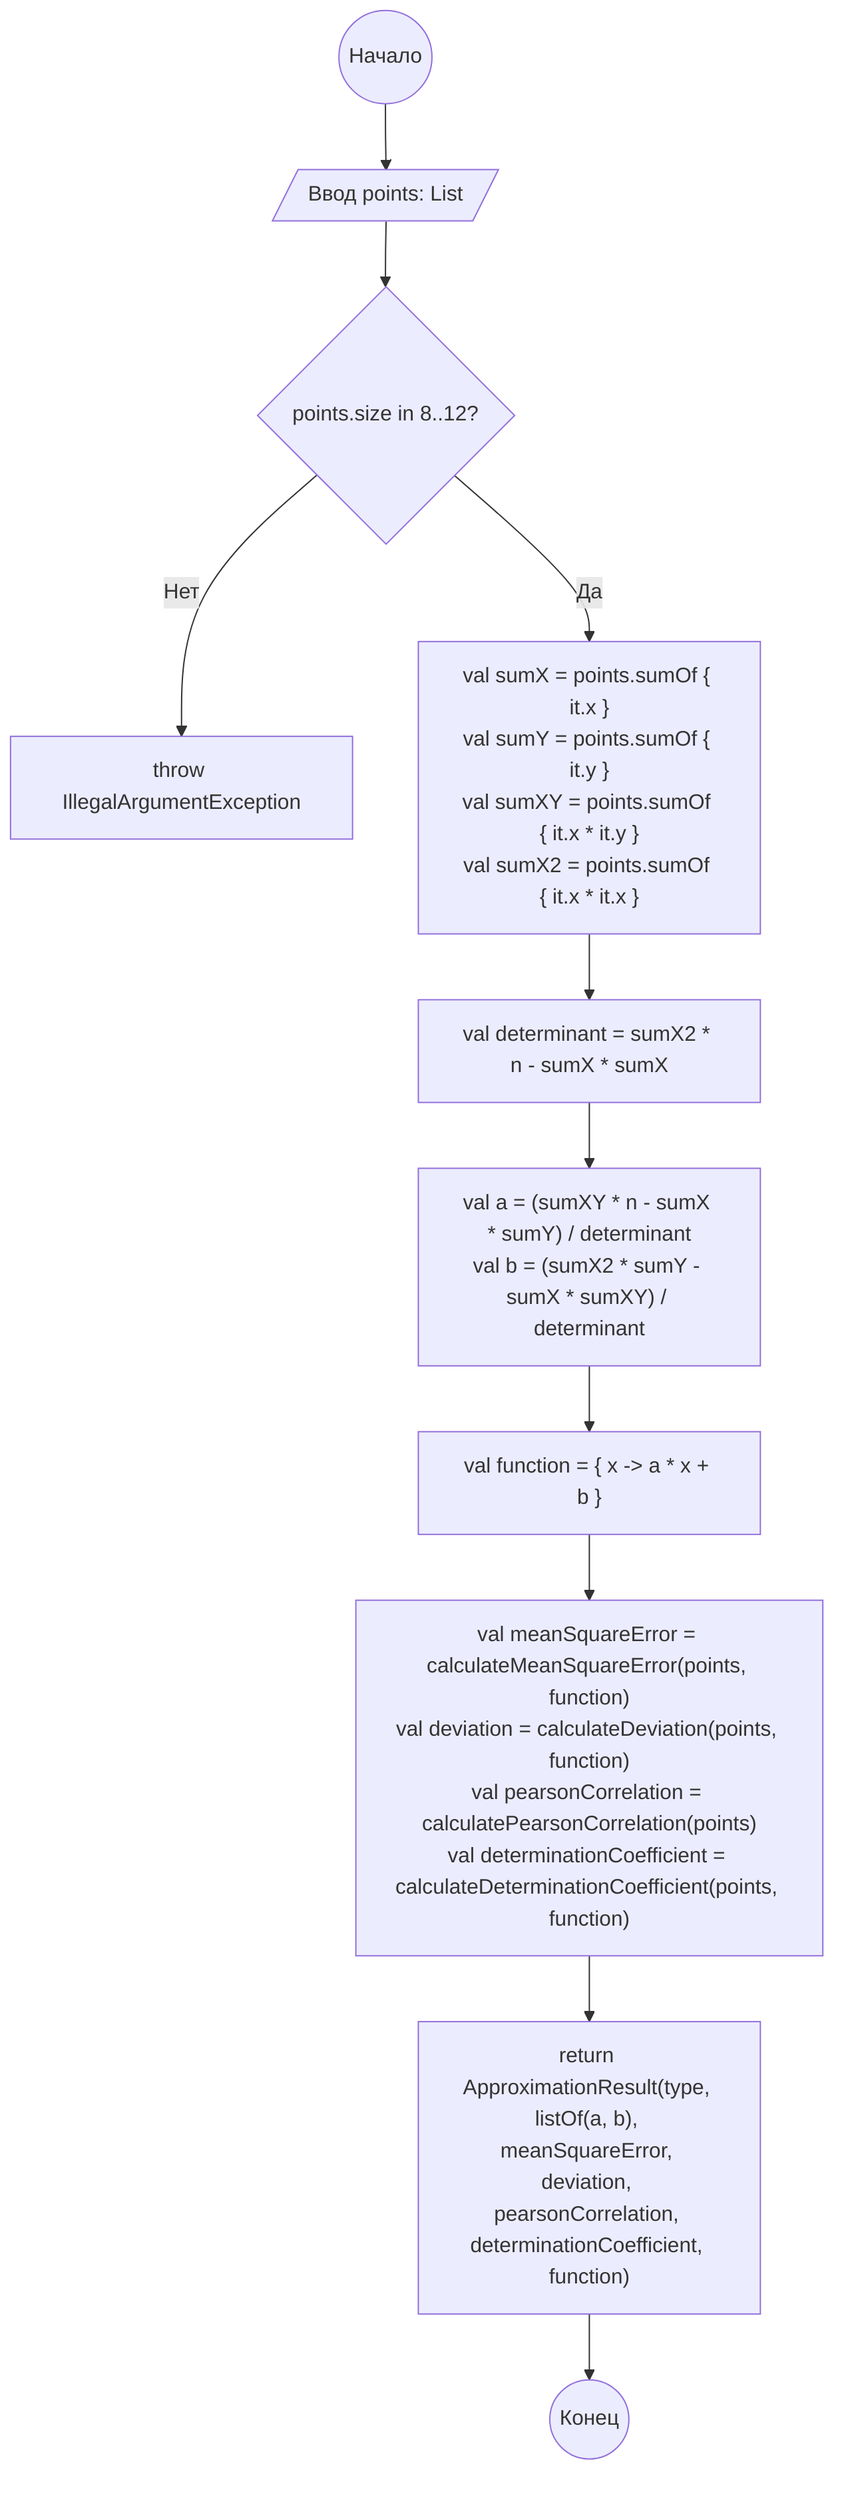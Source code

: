 flowchart TD
    A(("Начало")) --> B[/"Ввод points: List<Point>"/]
    B --> C{"points.size in 8..12?"}
    C -->|"Нет"| D["throw IllegalArgumentException"]
    C -->|"Да"| E["val sumX = points.sumOf { it.x }\nval sumY = points.sumOf { it.y }\nval sumXY = points.sumOf { it.x * it.y }\nval sumX2 = points.sumOf { it.x * it.x }"]
    E --> F["val determinant = sumX2 * n - sumX * sumX"]
    F --> G["val a = (sumXY * n - sumX * sumY) / determinant\nval b = (sumX2 * sumY - sumX * sumXY) / determinant"]
    G --> H["val function = { x -> a * x + b }"]
    H --> I["val meanSquareError = calculateMeanSquareError(points, function)\nval deviation = calculateDeviation(points, function)\nval pearsonCorrelation = calculatePearsonCorrelation(points)\nval determinationCoefficient = calculateDeterminationCoefficient(points, function)"]
    I --> J["return ApproximationResult(type, listOf(a, b), meanSquareError, deviation, pearsonCorrelation, determinationCoefficient, function)"]
    J --> K(("Конец"))
